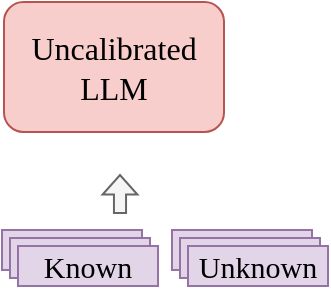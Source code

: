 <mxfile version="21.7.5" type="github">
  <diagram name="Page-1" id="meGoxN8LheBwpYfnDB4y">
    <mxGraphModel dx="561" dy="347" grid="1" gridSize="10" guides="1" tooltips="1" connect="1" arrows="1" fold="1" page="1" pageScale="1" pageWidth="850" pageHeight="1100" math="0" shadow="0">
      <root>
        <mxCell id="0" />
        <mxCell id="1" parent="0" />
        <mxCell id="vYiGej_ftDtl47UPj880-1" value="&lt;font face=&quot;Georgia&quot; style=&quot;font-size: 16px;&quot;&gt;Uncalibrated&lt;br&gt;LLM&lt;/font&gt;" style="rounded=1;whiteSpace=wrap;html=1;fillColor=#f8cecc;strokeColor=#b85450;" vertex="1" parent="1">
          <mxGeometry x="740" y="555" width="110" height="65" as="geometry" />
        </mxCell>
        <mxCell id="vYiGej_ftDtl47UPj880-4" value="&lt;font style=&quot;font-size: 15px;&quot; face=&quot;Garamond&quot;&gt;Known&lt;/font&gt;" style="whiteSpace=wrap;html=1;fillColor=#e1d5e7;strokeColor=#9673a6;" vertex="1" parent="1">
          <mxGeometry x="739" y="669" width="70" height="20" as="geometry" />
        </mxCell>
        <mxCell id="vYiGej_ftDtl47UPj880-5" value="&lt;font style=&quot;font-size: 15px;&quot; face=&quot;Garamond&quot;&gt;Unknown&lt;/font&gt;" style="whiteSpace=wrap;html=1;fillColor=#e1d5e7;strokeColor=#9673a6;" vertex="1" parent="1">
          <mxGeometry x="824" y="669" width="70" height="20" as="geometry" />
        </mxCell>
        <mxCell id="vYiGej_ftDtl47UPj880-6" value="&lt;font style=&quot;font-size: 15px;&quot; face=&quot;Garamond&quot;&gt;Known&lt;/font&gt;" style="whiteSpace=wrap;html=1;fillColor=#e1d5e7;strokeColor=#9673a6;" vertex="1" parent="1">
          <mxGeometry x="743" y="673" width="70" height="20" as="geometry" />
        </mxCell>
        <mxCell id="vYiGej_ftDtl47UPj880-7" value="&lt;font style=&quot;font-size: 15px;&quot; face=&quot;Garamond&quot;&gt;Known&lt;/font&gt;" style="whiteSpace=wrap;html=1;fillColor=#e1d5e7;strokeColor=#9673a6;" vertex="1" parent="1">
          <mxGeometry x="747" y="677" width="70" height="20" as="geometry" />
        </mxCell>
        <mxCell id="vYiGej_ftDtl47UPj880-8" value="&lt;font style=&quot;font-size: 15px;&quot; face=&quot;Garamond&quot;&gt;Unknown&lt;/font&gt;" style="whiteSpace=wrap;html=1;fillColor=#e1d5e7;strokeColor=#9673a6;" vertex="1" parent="1">
          <mxGeometry x="828" y="673" width="70" height="20" as="geometry" />
        </mxCell>
        <mxCell id="vYiGej_ftDtl47UPj880-9" value="&lt;font style=&quot;font-size: 15px;&quot; face=&quot;Garamond&quot;&gt;Unknown&lt;/font&gt;" style="whiteSpace=wrap;html=1;fillColor=#e1d5e7;strokeColor=#9673a6;" vertex="1" parent="1">
          <mxGeometry x="832" y="677" width="70" height="20" as="geometry" />
        </mxCell>
        <mxCell id="vYiGej_ftDtl47UPj880-10" value="" style="shape=flexArrow;endArrow=classic;html=1;rounded=0;width=6.047;endSize=2.922;endWidth=10.38;fillColor=#f5f5f5;strokeColor=#666666;" edge="1" parent="1">
          <mxGeometry width="50" height="50" relative="1" as="geometry">
            <mxPoint x="798" y="661" as="sourcePoint" />
            <mxPoint x="798" y="641" as="targetPoint" />
          </mxGeometry>
        </mxCell>
      </root>
    </mxGraphModel>
  </diagram>
</mxfile>
